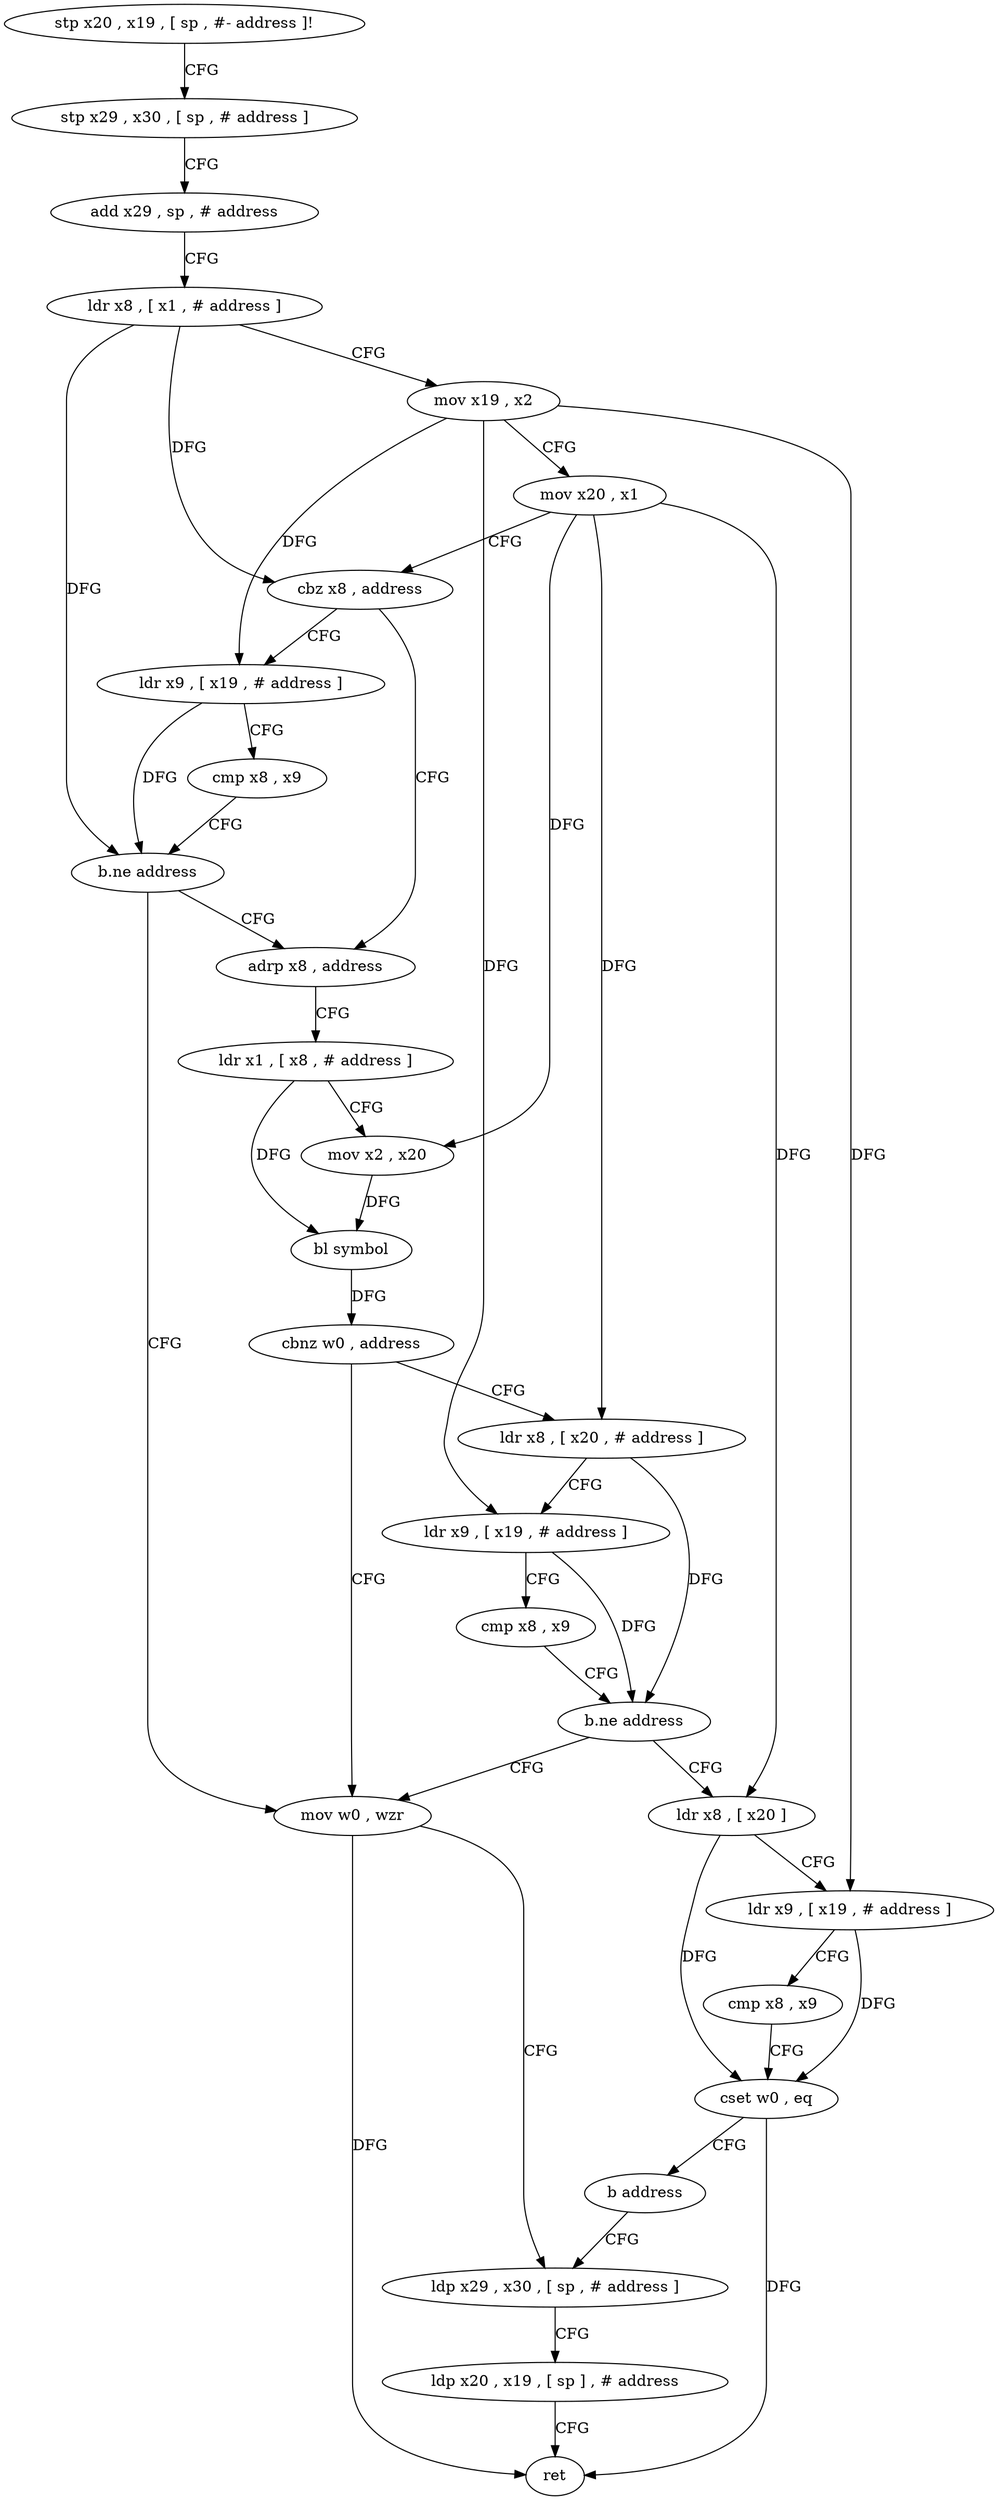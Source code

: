 digraph "func" {
"4216244" [label = "stp x20 , x19 , [ sp , #- address ]!" ]
"4216248" [label = "stp x29 , x30 , [ sp , # address ]" ]
"4216252" [label = "add x29 , sp , # address" ]
"4216256" [label = "ldr x8 , [ x1 , # address ]" ]
"4216260" [label = "mov x19 , x2" ]
"4216264" [label = "mov x20 , x1" ]
"4216268" [label = "cbz x8 , address" ]
"4216284" [label = "adrp x8 , address" ]
"4216272" [label = "ldr x9 , [ x19 , # address ]" ]
"4216288" [label = "ldr x1 , [ x8 , # address ]" ]
"4216292" [label = "mov x2 , x20" ]
"4216296" [label = "bl symbol" ]
"4216300" [label = "cbnz w0 , address" ]
"4216340" [label = "mov w0 , wzr" ]
"4216304" [label = "ldr x8 , [ x20 , # address ]" ]
"4216276" [label = "cmp x8 , x9" ]
"4216280" [label = "b.ne address" ]
"4216344" [label = "ldp x29 , x30 , [ sp , # address ]" ]
"4216308" [label = "ldr x9 , [ x19 , # address ]" ]
"4216312" [label = "cmp x8 , x9" ]
"4216316" [label = "b.ne address" ]
"4216320" [label = "ldr x8 , [ x20 ]" ]
"4216324" [label = "ldr x9 , [ x19 , # address ]" ]
"4216328" [label = "cmp x8 , x9" ]
"4216332" [label = "cset w0 , eq" ]
"4216336" [label = "b address" ]
"4216348" [label = "ldp x20 , x19 , [ sp ] , # address" ]
"4216352" [label = "ret" ]
"4216244" -> "4216248" [ label = "CFG" ]
"4216248" -> "4216252" [ label = "CFG" ]
"4216252" -> "4216256" [ label = "CFG" ]
"4216256" -> "4216260" [ label = "CFG" ]
"4216256" -> "4216268" [ label = "DFG" ]
"4216256" -> "4216280" [ label = "DFG" ]
"4216260" -> "4216264" [ label = "CFG" ]
"4216260" -> "4216272" [ label = "DFG" ]
"4216260" -> "4216308" [ label = "DFG" ]
"4216260" -> "4216324" [ label = "DFG" ]
"4216264" -> "4216268" [ label = "CFG" ]
"4216264" -> "4216292" [ label = "DFG" ]
"4216264" -> "4216304" [ label = "DFG" ]
"4216264" -> "4216320" [ label = "DFG" ]
"4216268" -> "4216284" [ label = "CFG" ]
"4216268" -> "4216272" [ label = "CFG" ]
"4216284" -> "4216288" [ label = "CFG" ]
"4216272" -> "4216276" [ label = "CFG" ]
"4216272" -> "4216280" [ label = "DFG" ]
"4216288" -> "4216292" [ label = "CFG" ]
"4216288" -> "4216296" [ label = "DFG" ]
"4216292" -> "4216296" [ label = "DFG" ]
"4216296" -> "4216300" [ label = "DFG" ]
"4216300" -> "4216340" [ label = "CFG" ]
"4216300" -> "4216304" [ label = "CFG" ]
"4216340" -> "4216344" [ label = "CFG" ]
"4216340" -> "4216352" [ label = "DFG" ]
"4216304" -> "4216308" [ label = "CFG" ]
"4216304" -> "4216316" [ label = "DFG" ]
"4216276" -> "4216280" [ label = "CFG" ]
"4216280" -> "4216340" [ label = "CFG" ]
"4216280" -> "4216284" [ label = "CFG" ]
"4216344" -> "4216348" [ label = "CFG" ]
"4216308" -> "4216312" [ label = "CFG" ]
"4216308" -> "4216316" [ label = "DFG" ]
"4216312" -> "4216316" [ label = "CFG" ]
"4216316" -> "4216340" [ label = "CFG" ]
"4216316" -> "4216320" [ label = "CFG" ]
"4216320" -> "4216324" [ label = "CFG" ]
"4216320" -> "4216332" [ label = "DFG" ]
"4216324" -> "4216328" [ label = "CFG" ]
"4216324" -> "4216332" [ label = "DFG" ]
"4216328" -> "4216332" [ label = "CFG" ]
"4216332" -> "4216336" [ label = "CFG" ]
"4216332" -> "4216352" [ label = "DFG" ]
"4216336" -> "4216344" [ label = "CFG" ]
"4216348" -> "4216352" [ label = "CFG" ]
}
